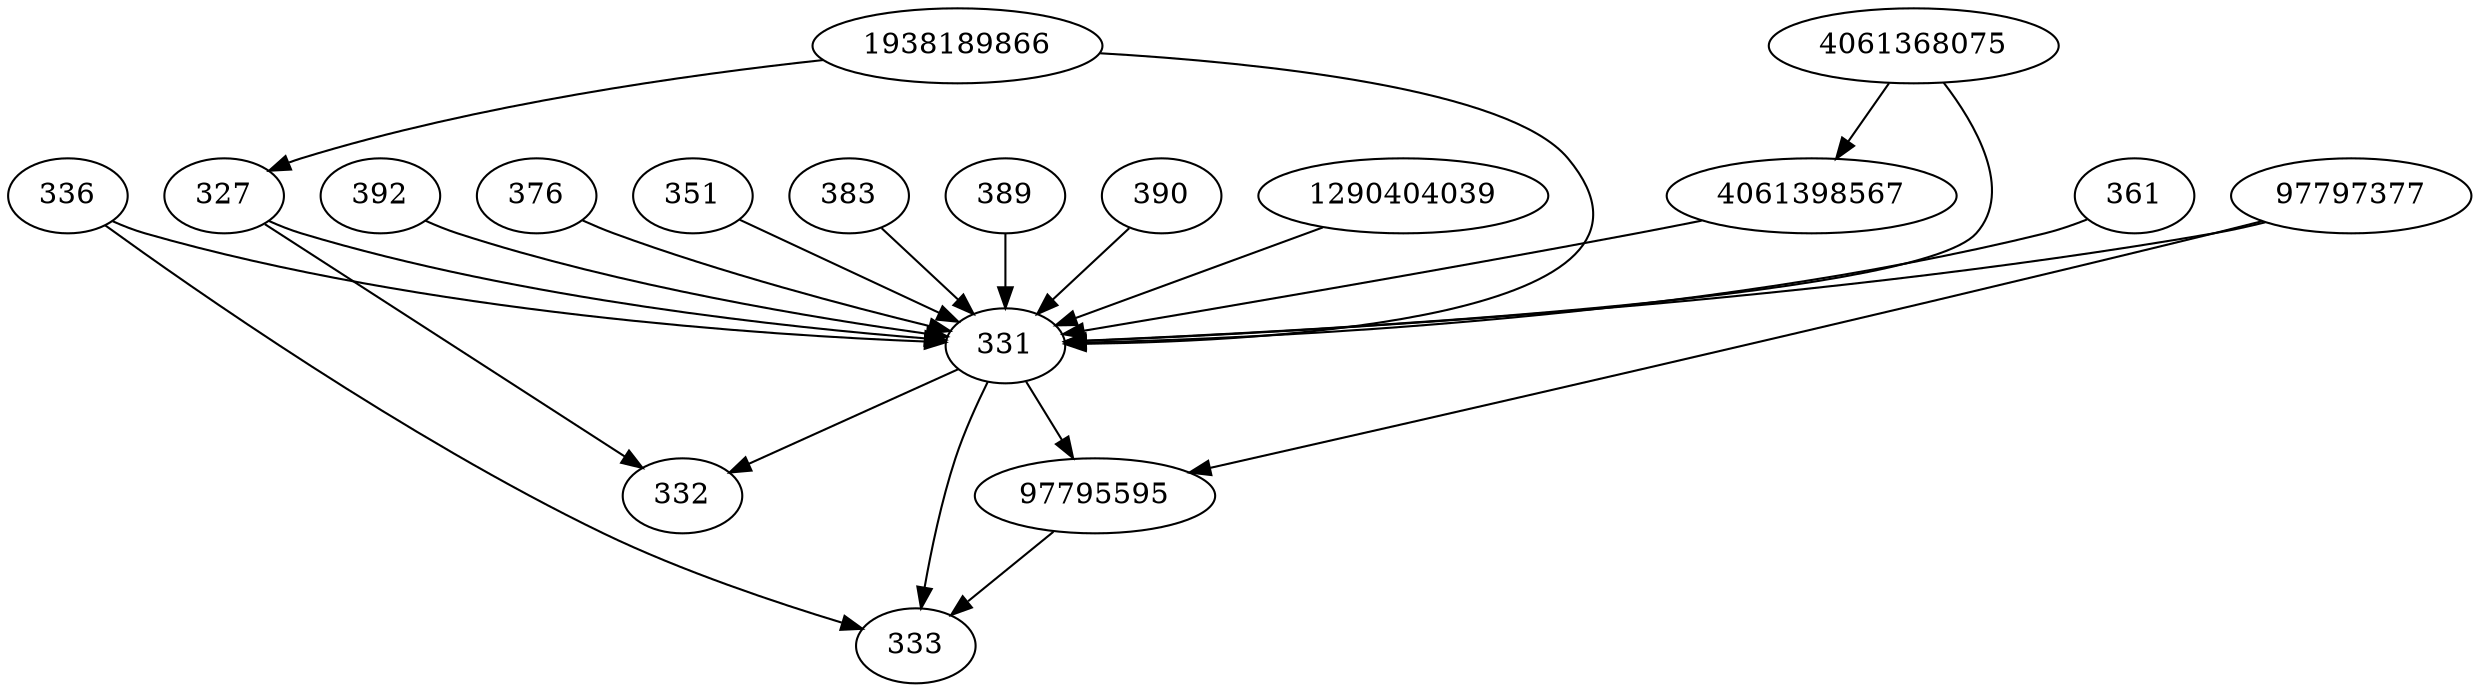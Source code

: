 strict digraph  {
97797377;
389;
390;
1290404039;
4061398567;
327;
1938189866;
4061368075;
361;
392;
332;
97795595;
336;
333;
331;
376;
351;
383;
97797377 -> 97795595;
97797377 -> 331;
389 -> 331;
390 -> 331;
1290404039 -> 331;
4061398567 -> 331;
327 -> 332;
327 -> 331;
1938189866 -> 327;
1938189866 -> 331;
4061368075 -> 4061398567;
4061368075 -> 331;
361 -> 331;
392 -> 331;
97795595 -> 333;
336 -> 333;
336 -> 331;
331 -> 332;
331 -> 97795595;
331 -> 333;
376 -> 331;
351 -> 331;
383 -> 331;
}
